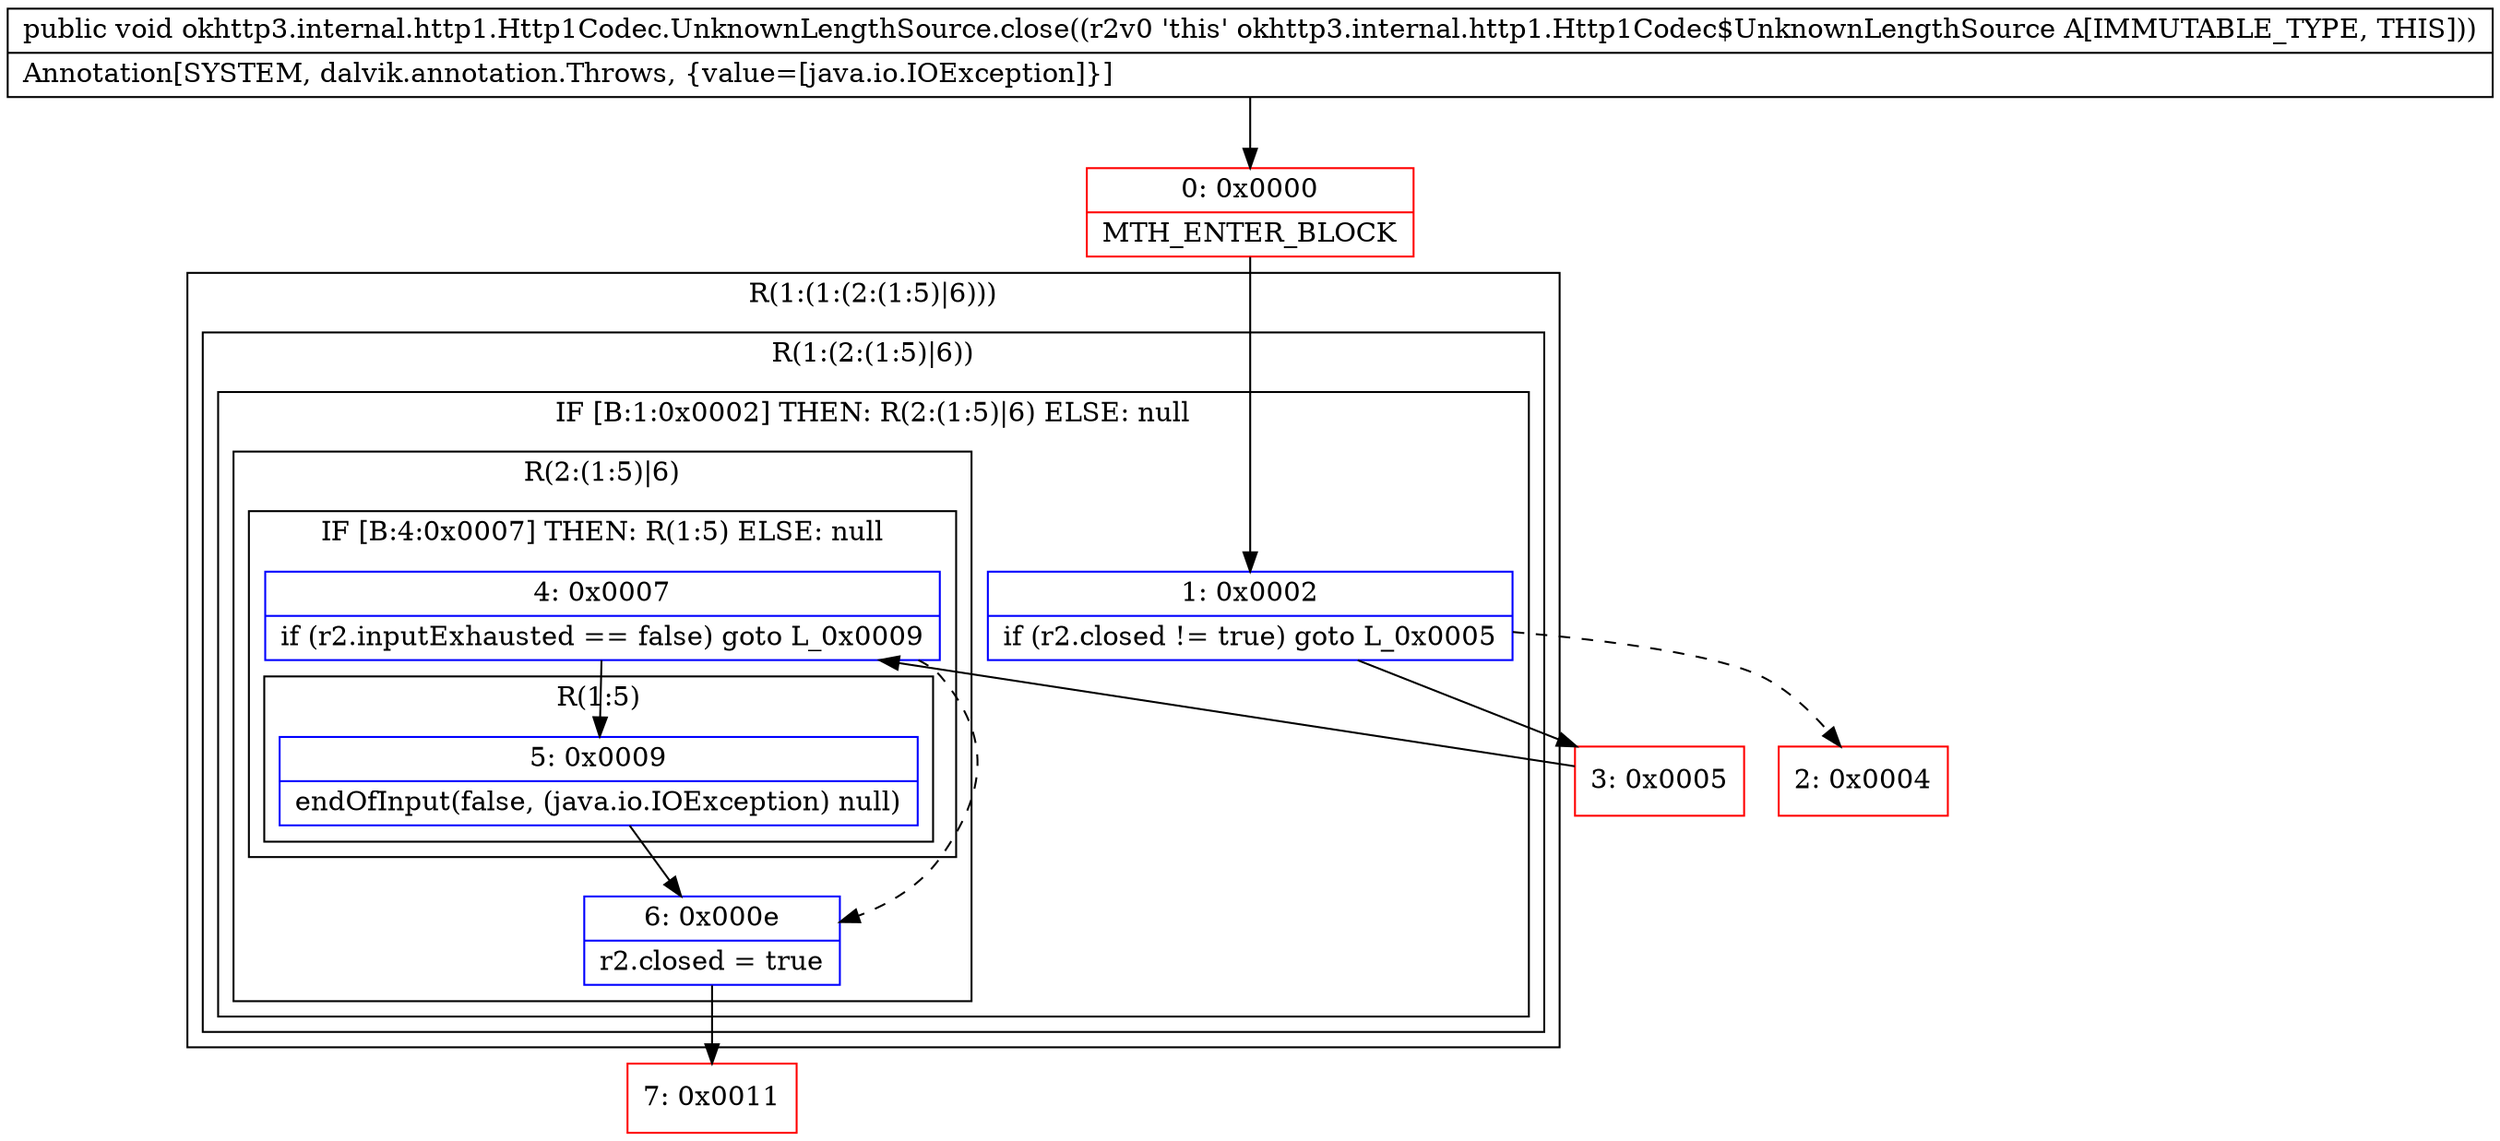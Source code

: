 digraph "CFG forokhttp3.internal.http1.Http1Codec.UnknownLengthSource.close()V" {
subgraph cluster_Region_1001127060 {
label = "R(1:(1:(2:(1:5)|6)))";
node [shape=record,color=blue];
subgraph cluster_Region_1178954228 {
label = "R(1:(2:(1:5)|6))";
node [shape=record,color=blue];
subgraph cluster_IfRegion_1652116502 {
label = "IF [B:1:0x0002] THEN: R(2:(1:5)|6) ELSE: null";
node [shape=record,color=blue];
Node_1 [shape=record,label="{1\:\ 0x0002|if (r2.closed != true) goto L_0x0005\l}"];
subgraph cluster_Region_478959397 {
label = "R(2:(1:5)|6)";
node [shape=record,color=blue];
subgraph cluster_IfRegion_2015844220 {
label = "IF [B:4:0x0007] THEN: R(1:5) ELSE: null";
node [shape=record,color=blue];
Node_4 [shape=record,label="{4\:\ 0x0007|if (r2.inputExhausted == false) goto L_0x0009\l}"];
subgraph cluster_Region_356555589 {
label = "R(1:5)";
node [shape=record,color=blue];
Node_5 [shape=record,label="{5\:\ 0x0009|endOfInput(false, (java.io.IOException) null)\l}"];
}
}
Node_6 [shape=record,label="{6\:\ 0x000e|r2.closed = true\l}"];
}
}
}
}
Node_0 [shape=record,color=red,label="{0\:\ 0x0000|MTH_ENTER_BLOCK\l}"];
Node_2 [shape=record,color=red,label="{2\:\ 0x0004}"];
Node_3 [shape=record,color=red,label="{3\:\ 0x0005}"];
Node_7 [shape=record,color=red,label="{7\:\ 0x0011}"];
MethodNode[shape=record,label="{public void okhttp3.internal.http1.Http1Codec.UnknownLengthSource.close((r2v0 'this' okhttp3.internal.http1.Http1Codec$UnknownLengthSource A[IMMUTABLE_TYPE, THIS]))  | Annotation[SYSTEM, dalvik.annotation.Throws, \{value=[java.io.IOException]\}]\l}"];
MethodNode -> Node_0;
Node_1 -> Node_2[style=dashed];
Node_1 -> Node_3;
Node_4 -> Node_5;
Node_4 -> Node_6[style=dashed];
Node_5 -> Node_6;
Node_6 -> Node_7;
Node_0 -> Node_1;
Node_3 -> Node_4;
}

